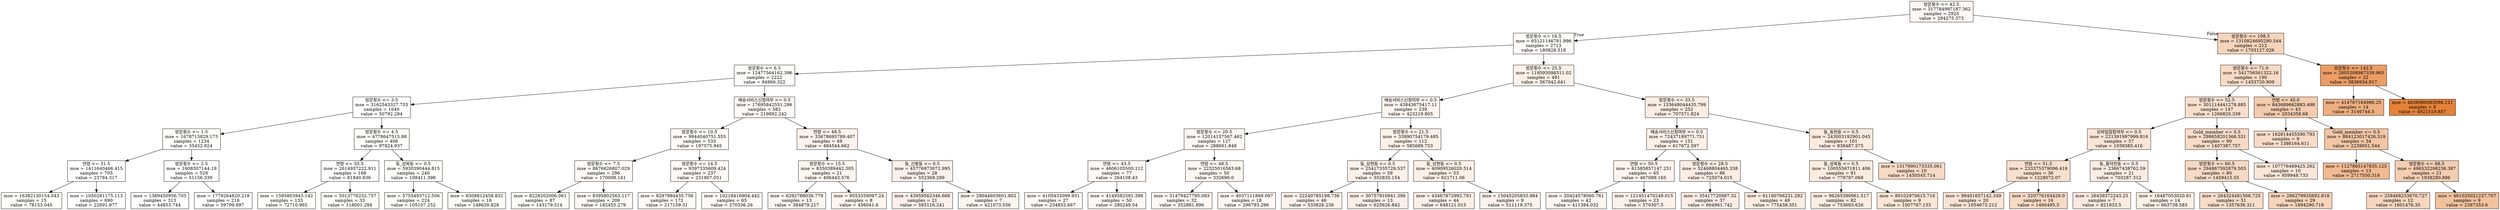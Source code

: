 digraph Tree {
node [shape=box, style="filled", color="black"] ;
0 [label="방문횟수 <= 42.5\nmse = 317784997187.362\nsamples = 2925\nvalue = 294275.373", fillcolor="#fef8f4"] ;
1 [label="방문횟수 <= 16.5\nmse = 65121146781.996\nsamples = 2713\nvalue = 180828.518", fillcolor="#fefbf9"] ;
0 -> 1 [labeldistance=2.5, labelangle=45, headlabel="True"] ;
2 [label="방문횟수 <= 6.5\nmse = 12477564162.396\nsamples = 2222\nvalue = 94966.322", fillcolor="#fffdfc"] ;
1 -> 2 ;
3 [label="방문횟수 <= 3.5\nmse = 3162543327.753\nsamples = 1640\nvalue = 50792.284", fillcolor="#fffefe"] ;
2 -> 3 ;
4 [label="방문횟수 <= 1.5\nmse = 1678715829.173\nsamples = 1234\nvalue = 35452.924", fillcolor="#fffffe"] ;
3 -> 4 ;
5 [label="연령 <= 31.5\nmse = 1411640466.415\nsamples = 705\nvalue = 23784.317", fillcolor="#ffffff"] ;
4 -> 5 ;
6 [label="mse = 16382130154.043\nsamples = 15\nvalue = 78153.045", fillcolor="#fffefd"] ;
5 -> 6 ;
7 [label="mse = 1050281175.113\nsamples = 690\nvalue = 22691.977", fillcolor="#ffffff"] ;
5 -> 7 ;
8 [label="방문횟수 <= 2.5\nmse = 1608307144.19\nsamples = 529\nvalue = 51156.339", fillcolor="#fffefe"] ;
4 -> 8 ;
9 [label="mse = 1389450956.703\nsamples = 313\nvalue = 44853.744", fillcolor="#fffefe"] ;
8 -> 9 ;
10 [label="mse = 1779264820.218\nsamples = 216\nvalue = 59799.897", fillcolor="#fffefe"] ;
8 -> 10 ;
11 [label="방문횟수 <= 4.5\nmse = 4778647515.98\nsamples = 406\nvalue = 97824.937", fillcolor="#fffdfc"] ;
3 -> 11 ;
12 [label="연령 <= 55.5\nmse = 2614937222.911\nsamples = 166\nvalue = 81840.636", fillcolor="#fffdfd"] ;
11 -> 12 ;
13 [label="mse = 1595803943.142\nsamples = 133\nvalue = 72710.965", fillcolor="#fffefd"] ;
12 -> 13 ;
14 [label="mse = 5013776252.757\nsamples = 33\nvalue = 118001.294", fillcolor="#fefdfb"] ;
12 -> 14 ;
15 [label="동_성복동 <= 0.5\nmse = 5930390444.815\nsamples = 240\nvalue = 108411.398", fillcolor="#fffdfc"] ;
11 -> 15 ;
16 [label="mse = 5755493712.506\nsamples = 224\nvalue = 105107.252", fillcolor="#fffdfc"] ;
15 -> 16 ;
17 [label="mse = 6308812458.832\nsamples = 16\nvalue = 148630.828", fillcolor="#fefcfa"] ;
15 -> 17 ;
18 [label="배송서비스신청여부 <= 0.5\nmse = 17695842551.296\nsamples = 582\nvalue = 219892.242", fillcolor="#fefaf7"] ;
2 -> 18 ;
19 [label="방문횟수 <= 10.5\nmse = 9944040751.555\nsamples = 533\nvalue = 197575.945", fillcolor="#fefbf8"] ;
18 -> 19 ;
20 [label="방문횟수 <= 7.5\nmse = 8676626807.029\nsamples = 296\nvalue = 170008.141", fillcolor="#fefbf9"] ;
19 -> 20 ;
21 [label="mse = 8228202006.061\nsamples = 87\nvalue = 143179.514", fillcolor="#fefcfa"] ;
20 -> 21 ;
22 [label="mse = 8395802563.117\nsamples = 209\nvalue = 182455.279", fillcolor="#fefbf9"] ;
20 -> 22 ;
23 [label="방문횟수 <= 14.5\nmse = 9397335609.424\nsamples = 237\nvalue = 231907.051", fillcolor="#fefaf7"] ;
19 -> 23 ;
24 [label="mse = 8297994435.756\nsamples = 172\nvalue = 217159.31", fillcolor="#fefaf7"] ;
23 -> 24 ;
25 [label="mse = 10218416904.442\nsamples = 65\nvalue = 270336.26", fillcolor="#fef9f5"] ;
23 -> 25 ;
26 [label="연령 <= 48.5\nmse = 33678695789.407\nsamples = 49\nvalue = 484544.662", fillcolor="#fdf3ec"] ;
18 -> 26 ;
27 [label="방문횟수 <= 15.5\nmse = 8350389442.305\nsamples = 21\nvalue = 406443.576", fillcolor="#fdf5ef"] ;
26 -> 27 ;
28 [label="mse = 6292788036.779\nsamples = 13\nvalue = 384879.217", fillcolor="#fdf6f0"] ;
27 -> 28 ;
29 [label="mse = 9553359097.24\nsamples = 8\nvalue = 456041.6", fillcolor="#fdf4ed"] ;
27 -> 29 ;
30 [label="동_신봉동 <= 0.5\nmse = 45776973072.995\nsamples = 28\nvalue = 552369.289", fillcolor="#fcf1ea"] ;
26 -> 30 ;
31 [label="mse = 43959562346.666\nsamples = 21\nvalue = 593116.241", fillcolor="#fcf0e8"] ;
30 -> 31 ;
32 [label="mse = 29044603601.802\nsamples = 7\nvalue = 421073.556", fillcolor="#fdf5ef"] ;
30 -> 32 ;
33 [label="방문횟수 <= 25.5\nmse = 119593098311.02\nsamples = 491\nvalue = 567042.641", fillcolor="#fcf1e9"] ;
1 -> 33 ;
34 [label="배송서비스신청여부 <= 0.5\nmse = 43843675417.11\nsamples = 239\nvalue = 423219.805", fillcolor="#fdf5ef"] ;
33 -> 34 ;
35 [label="방문횟수 <= 20.5\nmse = 12014157567.462\nsamples = 127\nvalue = 288601.848", fillcolor="#fef8f4"] ;
34 -> 35 ;
36 [label="연령 <= 43.5\nmse = 4606105500.112\nsamples = 77\nvalue = 264108.43", fillcolor="#fef9f5"] ;
35 -> 36 ;
37 [label="mse = 4105433099.931\nsamples = 27\nvalue = 234852.667", fillcolor="#fefaf6"] ;
36 -> 37 ;
38 [label="mse = 4149582591.398\nsamples = 50\nvalue = 280249.54", fillcolor="#fef8f5"] ;
36 -> 38 ;
39 [label="연령 <= 48.5\nmse = 22325016563.68\nsamples = 50\nvalue = 332690.0", fillcolor="#fdf7f2"] ;
35 -> 39 ;
40 [label="mse = 31479427795.093\nsamples = 32\nvalue = 352881.896", fillcolor="#fdf7f2"] ;
39 -> 40 ;
41 [label="mse = 4037111869.097\nsamples = 18\nvalue = 296793.296", fillcolor="#fef8f4"] ;
39 -> 41 ;
42 [label="방문횟수 <= 21.5\nmse = 33990754179.485\nsamples = 112\nvalue = 585689.753", fillcolor="#fcf1e8"] ;
34 -> 42 ;
43 [label="동_상현동 <= 0.5\nmse = 25417335729.537\nsamples = 59\nvalue = 552835.154", fillcolor="#fcf1ea"] ;
42 -> 43 ;
44 [label="mse = 22240785198.736\nsamples = 46\nvalue = 533626.236", fillcolor="#fcf2ea"] ;
43 -> 44 ;
45 [label="mse = 30757910941.396\nsamples = 13\nvalue = 625626.842", fillcolor="#fcefe7"] ;
43 -> 45 ;
46 [label="동_상현동 <= 0.5\nmse = 40909526020.514\nsamples = 53\nvalue = 621711.06", fillcolor="#fcf0e7"] ;
42 -> 46 ;
47 [label="mse = 43467872992.791\nsamples = 44\nvalue = 648121.015", fillcolor="#fcefe6"] ;
46 -> 47 ;
48 [label="mse = 15045205833.984\nsamples = 9\nvalue = 511119.375", fillcolor="#fcf2eb"] ;
46 -> 48 ;
49 [label="방문횟수 <= 33.5\nmse = 153648044435.799\nsamples = 252\nvalue = 707571.824", fillcolor="#fbede3"] ;
33 -> 49 ;
50 [label="배송서비스신청여부 <= 0.5\nmse = 72437189771.751\nsamples = 151\nvalue = 617672.597", fillcolor="#fcf0e7"] ;
49 -> 50 ;
51 [label="연령 <= 50.5\nmse = 61585857147.251\nsamples = 65\nvalue = 467089.165", fillcolor="#fdf4ed"] ;
50 -> 51 ;
52 [label="mse = 20424578060.761\nsamples = 42\nvalue = 411384.032", fillcolor="#fdf5ef"] ;
51 -> 52 ;
53 [label="mse = 121451470249.015\nsamples = 23\nvalue = 570307.5", fillcolor="#fcf1e9"] ;
51 -> 53 ;
54 [label="방문횟수 <= 28.5\nmse = 52468804465.338\nsamples = 86\nvalue = 725074.015", fillcolor="#fbede3"] ;
50 -> 54 ;
55 [label="mse = 35417720987.32\nsamples = 37\nvalue = 664961.742", fillcolor="#fceee5"] ;
54 -> 55 ;
56 [label="mse = 61190766231.282\nsamples = 49\nvalue = 775438.351", fillcolor="#fbece1"] ;
54 -> 56 ;
57 [label="동_동천동 <= 0.5\nmse = 243003192901.045\nsamples = 101\nvalue = 838487.575", fillcolor="#fbeade"] ;
49 -> 57 ;
58 [label="동_성복동 <= 0.5\nmse = 100555671811.406\nsamples = 91\nvalue = 779797.068", fillcolor="#fbece0"] ;
57 -> 58 ;
59 [label="mse = 96265390961.517\nsamples = 82\nvalue = 753693.626", fillcolor="#fbece1"] ;
58 -> 59 ;
60 [label="mse = 80102970615.716\nsamples = 9\nvalue = 1007767.133", fillcolor="#fae6d7"] ;
58 -> 60 ;
61 [label="mse = 1317990173335.061\nsamples = 10\nvalue = 1450545.714", fillcolor="#f7dac5"] ;
57 -> 61 ;
62 [label="방문횟수 <= 108.5\nmse = 1310824695290.544\nsamples = 212\nvalue = 1703127.026", fillcolor="#f6d4bb"] ;
0 -> 62 [labeldistance=2.5, labelangle=-45, headlabel="False"] ;
63 [label="방문횟수 <= 71.0\nmse = 541756561322.16\nsamples = 190\nvalue = 1453720.909", fillcolor="#f7dac5"] ;
62 -> 63 ;
64 [label="방문횟수 <= 52.5\nmse = 301114441278.885\nsamples = 147\nvalue = 1266820.339", fillcolor="#f8dfcd"] ;
63 -> 64 ;
65 [label="모바일알람여부 <= 0.5\nmse = 221391997999.816\nsamples = 57\nvalue = 1039385.416", fillcolor="#fae5d6"] ;
64 -> 65 ;
66 [label="연령 <= 51.5\nmse = 233375379096.416\nsamples = 36\nvalue = 1228072.07", fillcolor="#f9e0ce"] ;
65 -> 66 ;
67 [label="mse = 98401657142.349\nsamples = 20\nvalue = 1054673.212", fillcolor="#fae4d5"] ;
66 -> 67 ;
68 [label="mse = 320776164429.0\nsamples = 16\nvalue = 1466495.5", fillcolor="#f7dac5"] ;
66 -> 68 ;
69 [label="동_풍덕천동 <= 0.5\nmse = 23667438762.59\nsamples = 21\nvalue = 703287.312", fillcolor="#fbede3"] ;
65 -> 69 ;
70 [label="mse = 26439372243.25\nsamples = 7\nvalue = 821933.5", fillcolor="#fbeadf"] ;
69 -> 70 ;
71 [label="mse = 16487053020.91\nsamples = 14\nvalue = 663738.583", fillcolor="#fcefe5"] ;
69 -> 71 ;
72 [label="Gold_member <= 0.5\nmse = 298658201368.531\nsamples = 90\nvalue = 1407387.757", fillcolor="#f8dbc7"] ;
64 -> 72 ;
73 [label="방문횟수 <= 60.5\nmse = 294867592879.503\nsamples = 80\nvalue = 1459415.55", fillcolor="#f7dac5"] ;
72 -> 73 ;
74 [label="mse = 264324481566.725\nsamples = 51\nvalue = 1357636.311", fillcolor="#f8ddc9"] ;
73 -> 74 ;
75 [label="mse = 286279935692.818\nsamples = 29\nvalue = 1694290.718", fillcolor="#f6d4bb"] ;
73 -> 75 ;
76 [label="mse = 107776489425.262\nsamples = 10\nvalue = 959948.733", fillcolor="#fae7d9"] ;
72 -> 76 ;
77 [label="연령 <= 45.0\nmse = 843689662883.498\nsamples = 43\nvalue = 2034358.68", fillcolor="#f4cbae"] ;
63 -> 77 ;
78 [label="mse = 162814455590.793\nsamples = 9\nvalue = 1386164.611", fillcolor="#f8dcc8"] ;
77 -> 78 ;
79 [label="Gold_member <= 0.5\nmse = 884123017426.319\nsamples = 34\nvalue = 2239051.544", fillcolor="#f3c6a5"] ;
77 -> 79 ;
80 [label="mse = 1127865147835.125\nsamples = 13\nvalue = 2717550.318", fillcolor="#f1ba92"] ;
79 -> 80 ;
81 [label="방문횟수 <= 88.5\nmse = 496532298236.387\nsamples = 21\nvalue = 1938280.886", fillcolor="#f5ceb2"] ;
79 -> 81 ;
82 [label="mse = 258468233670.727\nsamples = 12\nvalue = 1601476.35", fillcolor="#f7d6bf"] ;
81 -> 82 ;
83 [label="mse = 461035021237.707\nsamples = 9\nvalue = 2387353.6", fillcolor="#f2c29f"] ;
81 -> 83 ;
84 [label="방문횟수 <= 142.5\nmse = 2805308987339.965\nsamples = 22\nvalue = 3836934.917", fillcolor="#eb9d65"] ;
62 -> 84 ;
85 [label="mse = 414767164986.25\nsamples = 14\nvalue = 3146744.5", fillcolor="#eeaf81"] ;
84 -> 85 ;
86 [label="mse = 4636980083096.121\nsamples = 8\nvalue = 4921519.857", fillcolor="#e58139"] ;
84 -> 86 ;
}